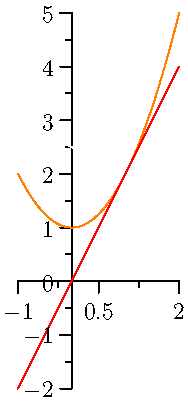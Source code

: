 import graph;
size(0,200);

real A = 1;
real B = 0;
real C = 1;

real le=-1;
real re=2;

//real f(real x) { return A*(x+B)^2+C; }
//real df(real x) {return 2A*(x+B); }
real f(real x) { return A*x^2+B*x+C; }
real df(real x) {return 2*A*x+B; }

real a = 1;

real fa = f(a);
real m = df(a);
real mp = -1/m;

real tf(real x) { return m*(x-a)+fa; }
real nf(real x) { return mp*(x-a)+fa; }

draw(graph(nf,le,re),white);
draw(graph(f,le,re),orange);

draw(graph(tf,le,re),red);

xaxis(RightTicks);
yaxis(LeftTicks);

